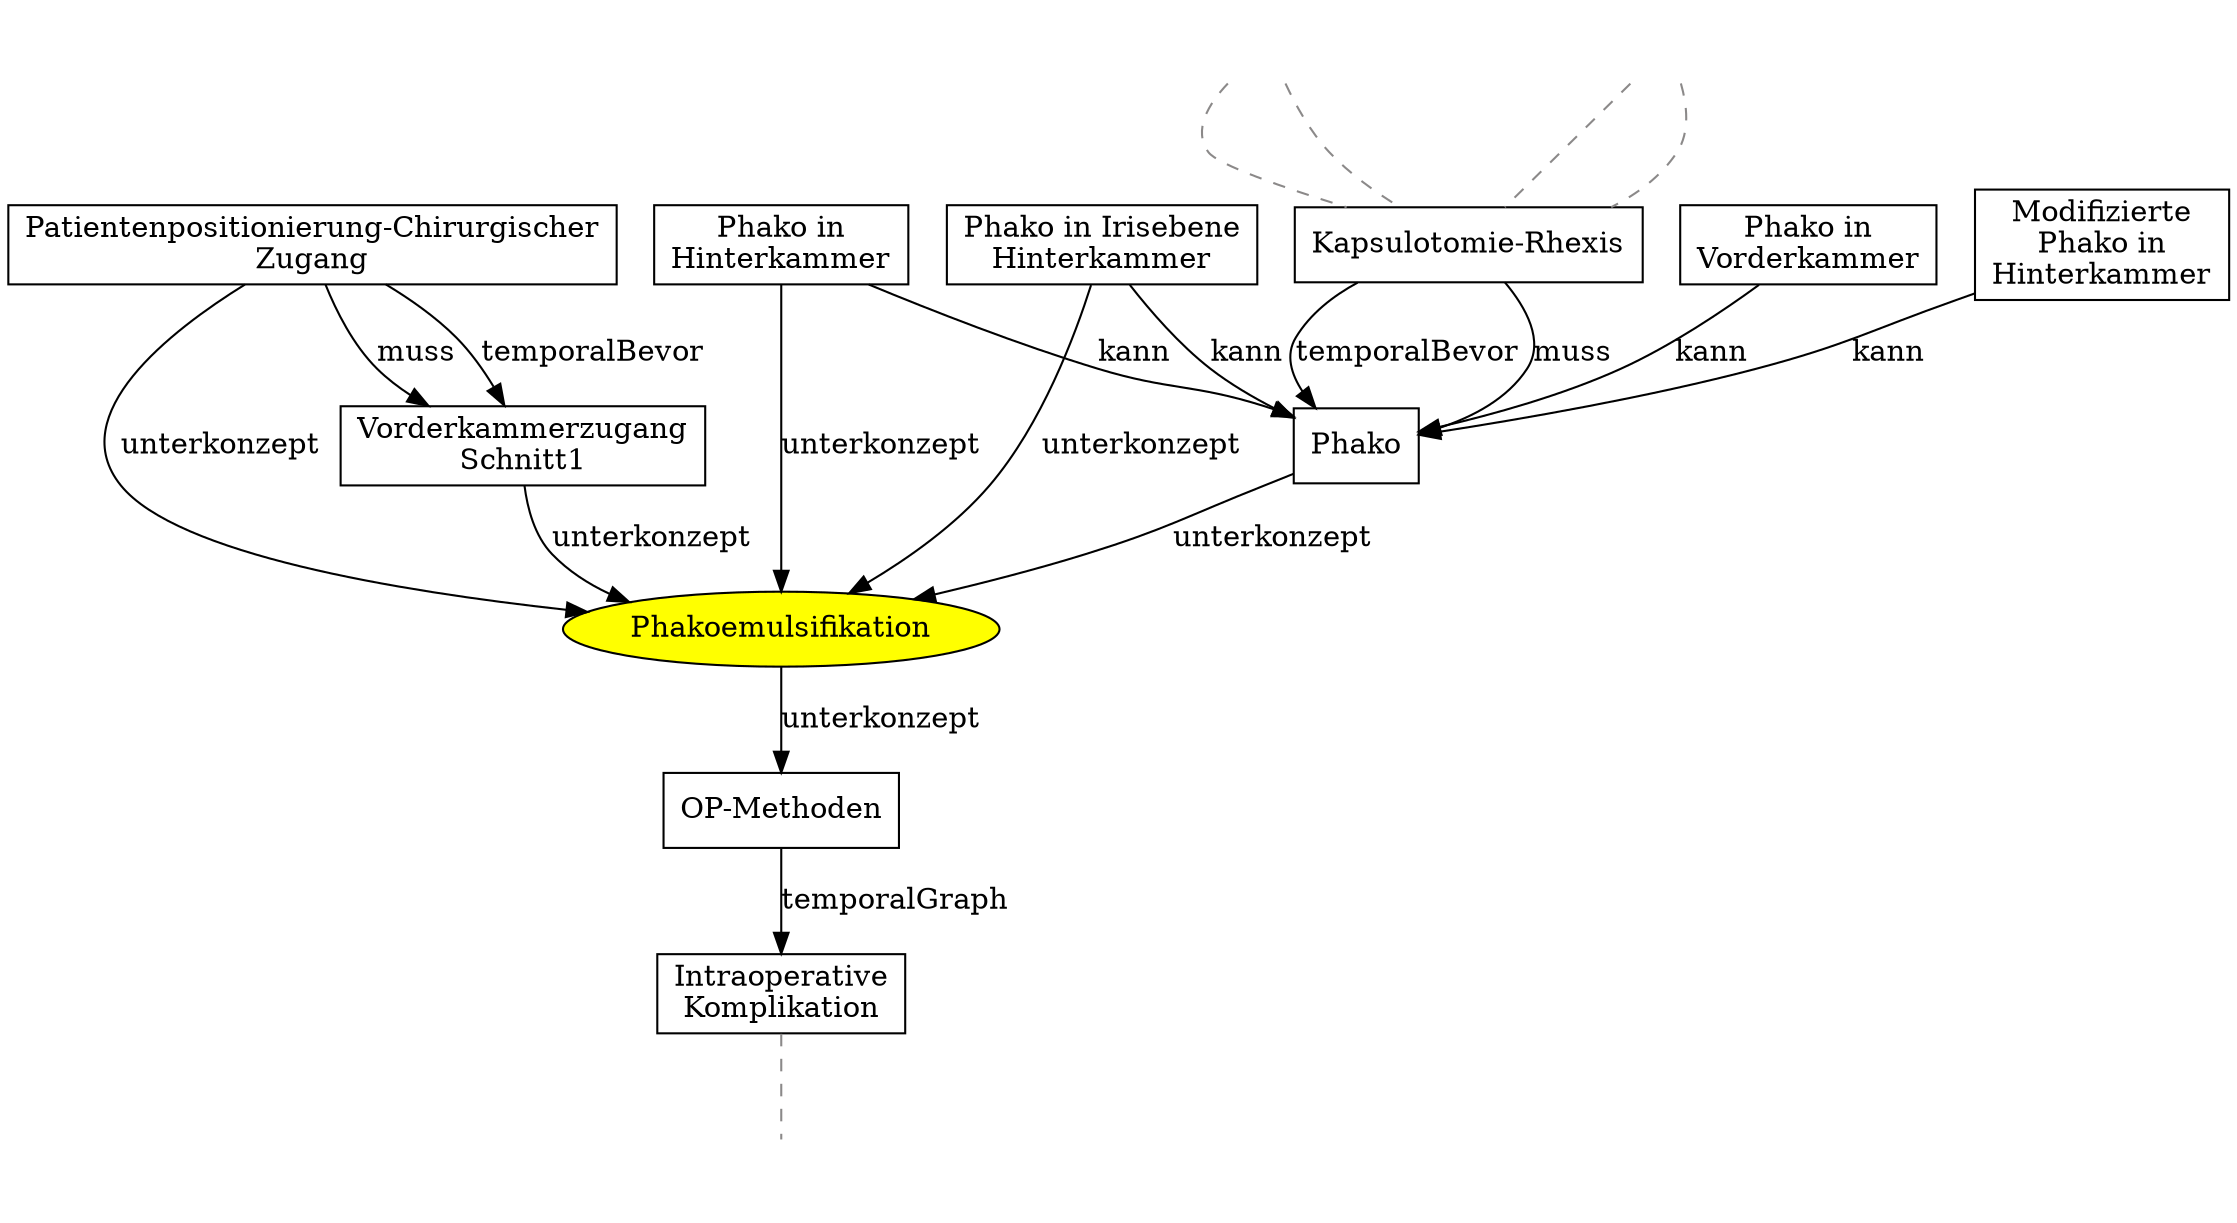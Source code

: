 digraph Konzeptuebersicht {
"Patientenpositionierung-Chirurgischer Zugang"[ URL="http://localhost:8080/KnowWE/Wiki.jsp?page=ForTestingOnly&concept=Patientenpositionierung-Chirurgischer Zugang" shape="box" label="Patientenpositionierung-Chirurgischer\nZugang\n" ];
"Vorderkammerzugang_Schnitt1"[ URL="http://localhost:8080/KnowWE/Wiki.jsp?page=ForTestingOnly&concept=Vorderkammerzugang_Schnitt1" shape="box" label="Vorderkammerzugang\nSchnitt1\n" ];
"Phako in Hinterkammer"[ URL="http://localhost:8080/KnowWE/Wiki.jsp?page=ForTestingOnly&concept=Phako in Hinterkammer" shape="box" label="Phako in\nHinterkammer\n" ];
"Phako in Irisebene_Hinterkammer"[ URL="http://localhost:8080/KnowWE/Wiki.jsp?page=ForTestingOnly&concept=Phako in Irisebene_Hinterkammer" shape="box" label="Phako in Irisebene\nHinterkammer\n" ];
"Phako in Vorderkammer"[ URL="http://localhost:8080/KnowWE/Wiki.jsp?page=ForTestingOnly&concept=Phako in Vorderkammer" shape="box" label="Phako in\nVorderkammer\n" ];
"Modifizierte Phako in Hinterkammer"[ URL="http://localhost:8080/KnowWE/Wiki.jsp?page=ForTestingOnly&concept=Modifizierte Phako in Hinterkammer" shape="box" label="Modifizierte\nPhako in\nHinterkammer\n" ];
"Vorderkammer Schnitt"[ shape="none" fontsize="0" fontcolor="white" ];
"Vorderkammerzugang/Schnitt"[ shape="none" fontsize="0" fontcolor="white" ];
"Kapsulotomie-Rhexis"[ URL="http://localhost:8080/KnowWE/Wiki.jsp?page=ForTestingOnly&concept=Kapsulotomie-Rhexis" shape="box" label="Kapsulotomie-Rhexis" ];
"Phako"[ URL="http://localhost:8080/KnowWE/Wiki.jsp?page=ForTestingOnly&concept=Phako" shape="box" label="Phako" ];
"Phakoemulsifikation"[ URL="http://localhost:8080/KnowWE/Wiki.jsp?page=ForTestingOnly&concept=Phakoemulsifikation" style="filled" fillcolor="yellow"  shape="ellipse"label="Phakoemulsifikation"];
"OP-Methoden"[ URL="http://localhost:8080/KnowWE/Wiki.jsp?page=ForTestingOnly&concept=OP-Methoden" shape="box" label="OP-Methoden" ];
"Intraoperative Komplikation"[ URL="http://localhost:8080/KnowWE/Wiki.jsp?page=ForTestingOnly&concept=Intraoperative Komplikation" shape="box" label="Intraoperative\nKomplikation\n" ];
"Postoperative Komplikation"[ shape="none" fontsize="0" fontcolor="white" ];
"Patientenpositionierung-Chirurgischer Zugang" -> "Vorderkammerzugang_Schnitt1" [ label = "muss" arrowtail="normal"  color="black"  ];
"Patientenpositionierung-Chirurgischer Zugang" -> "Vorderkammerzugang_Schnitt1" [ label = "temporalBevor" arrowtail="normal"  color="black"  ];
"Vorderkammerzugang_Schnitt1" -> "Phakoemulsifikation" [ label = "unterkonzept" arrowtail="normal"  color="black"  ];
"Phako in Hinterkammer" -> "Phakoemulsifikation" [ label = "unterkonzept" arrowtail="normal"  color="black"  ];
"Patientenpositionierung-Chirurgischer Zugang" -> "Phakoemulsifikation" [ label = "unterkonzept" arrowtail="normal"  color="black"  ];
"Phako in Irisebene_Hinterkammer" -> "Phakoemulsifikation" [ label = "unterkonzept" arrowtail="normal"  color="black"  ];
"Phako in Hinterkammer" -> "Phako" [ label = "kann" arrowtail="normal"  color="black"  ];
"Phako in Vorderkammer" -> "Phako" [ label = "kann" arrowtail="normal"  color="black"  ];
"Modifizierte Phako in Hinterkammer" -> "Phako" [ label = "kann" arrowtail="normal"  color="black"  ];
"Phako in Irisebene_Hinterkammer" -> "Phako" [ label = "kann" arrowtail="normal"  color="black"  ];
"Vorderkammer Schnitt" -> "Kapsulotomie-Rhexis" [ label="muss" fontcolor="white" arrowhead="none" color="#8b8989" style="dashed" ];
"Vorderkammerzugang/Schnitt" -> "Kapsulotomie-Rhexis" [ label="muss" fontcolor="white" arrowhead="none" color="#8b8989" style="dashed" ];
"Vorderkammer Schnitt" -> "Kapsulotomie-Rhexis" [ label="temporalBevor" fontcolor="white" arrowhead="none" color="#8b8989" style="dashed" ];
"Vorderkammerzugang/Schnitt" -> "Kapsulotomie-Rhexis" [ label="temporalBevor" fontcolor="white" arrowhead="none" color="#8b8989" style="dashed" ];
"Kapsulotomie-Rhexis" -> "Phako" [ label = "muss" arrowtail="normal"  color="black"  ];
"Kapsulotomie-Rhexis" -> "Phako" [ label = "temporalBevor" arrowtail="normal"  color="black"  ];
"Phako" -> "Phakoemulsifikation" [ label = "unterkonzept" arrowtail="normal"  color="black"  ];
"Phakoemulsifikation" -> "OP-Methoden" [ label = "unterkonzept" arrowtail="normal"  color="black"  ];
"OP-Methoden" -> "Intraoperative Komplikation" [ label = "temporalGraph" arrowtail="normal"  color="black"  ];
"Intraoperative Komplikation" -> "Postoperative Komplikation" [ label="temporalGraph" fontcolor="white" arrowhead="none" color="#8b8989" style="dashed" ];
}